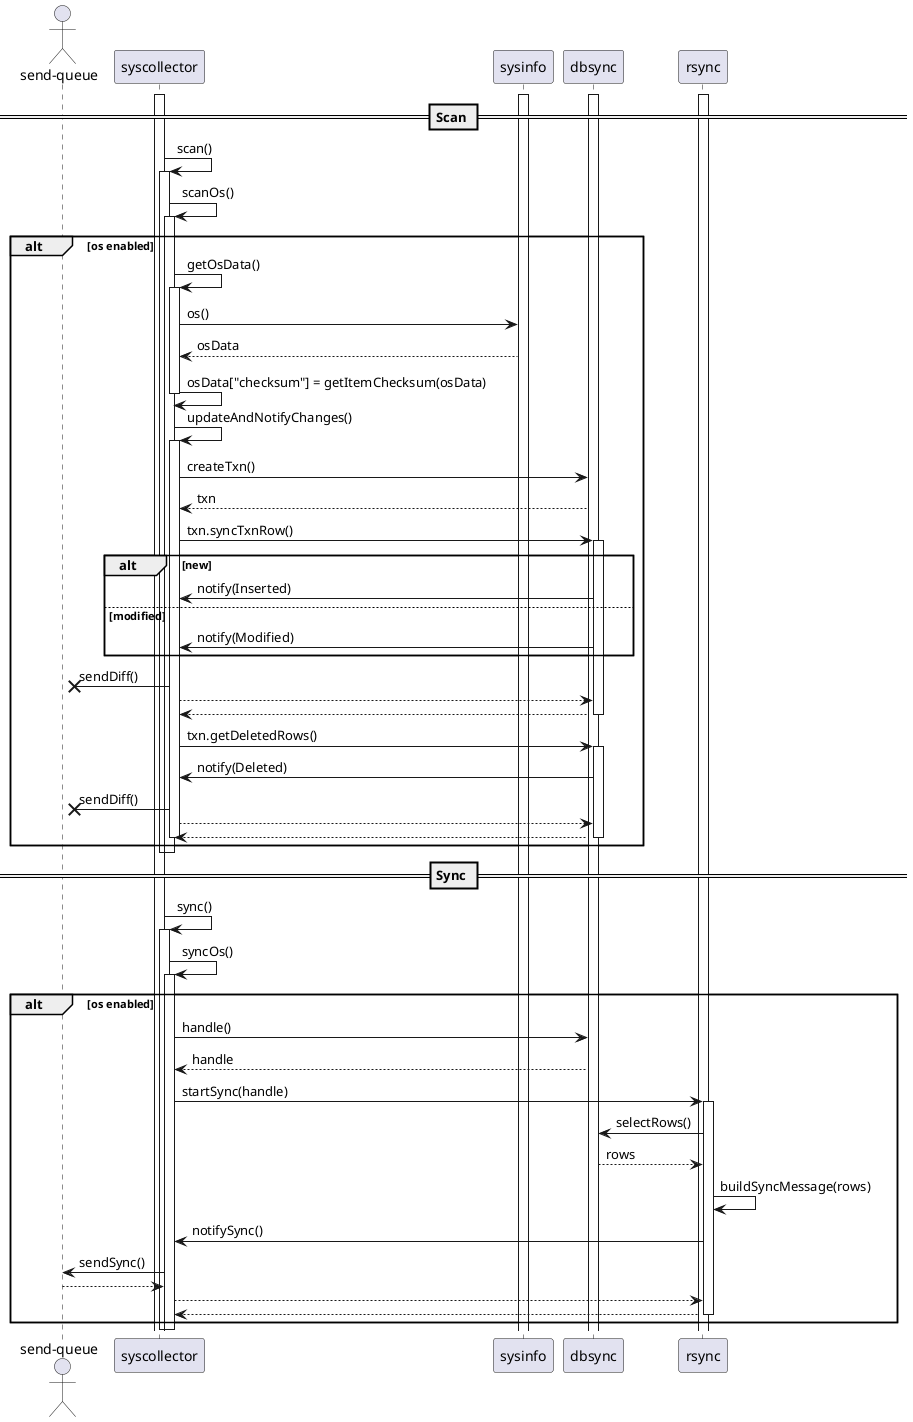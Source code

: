 @startuml os
actor "send-queue" as queue
participant syscollector as sysco
participant sysinfo
participant dbsync
participant rsync

activate dbsync
activate rsync
activate sysco
activate sysinfo
== Scan ==
sysco -> sysco++ : scan()
sysco -> sysco++ : scanOs()
alt os enabled
    sysco -> sysco++ : getOsData()
        sysco -> sysinfo : os()
        sysco <-- sysinfo : osData
        sysco -> sysco : osData["checksum"] = getItemChecksum(osData)
    sysco--
    sysco -> sysco++ : updateAndNotifyChanges()
        sysco -> dbsync : createTxn()
        sysco <-- dbsync : txn
        sysco -> dbsync++ : txn.syncTxnRow()
            alt new
                dbsync -> sysco : notify(Inserted)
            else modified
                dbsync -> sysco : notify(Modified)
            end
            sysco ->x queue : sendDiff()
            dbsync <-- sysco
            dbsync --> sysco
        dbsync--
        sysco -> dbsync++ : txn.getDeletedRows()
            dbsync -> sysco : notify(Deleted)
            sysco ->x queue : sendDiff()
            dbsync <-- sysco
            dbsync --> sysco
        dbsync--
    sysco--
end
sysco--
sysco--
== Sync ==
sysco -> sysco++ : sync()
sysco -> sysco++ : syncOs()
    alt os enabled
        sysco -> dbsync : handle()
        sysco <-- dbsync : handle
        sysco -> rsync++ : startSync(handle)
            rsync -> dbsync : selectRows()
            dbsync --> rsync : rows
            rsync -> rsync : buildSyncMessage(rows)
            rsync -> sysco : notifySync()
            sysco -> queue : sendSync()
            sysco <-- queue
            sysco --> rsync
            rsync --> sysco
        rsync--
    end
sysco--
sysco--

@enduml

